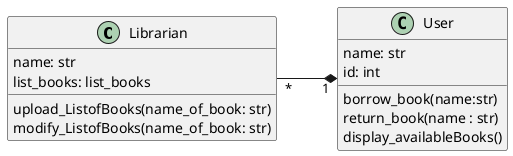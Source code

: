 @startuml
left to right direction

class Librarian{
name: str
list_books: list_books
upload_ListofBooks(name_of_book: str)
modify_ListofBooks(name_of_book: str)
}

class User{
name: str
id: int
borrow_book(name:str)
return_book(name : str)
display_availableBooks()
}

Librarian "*" --*  "1" User

@enduml
